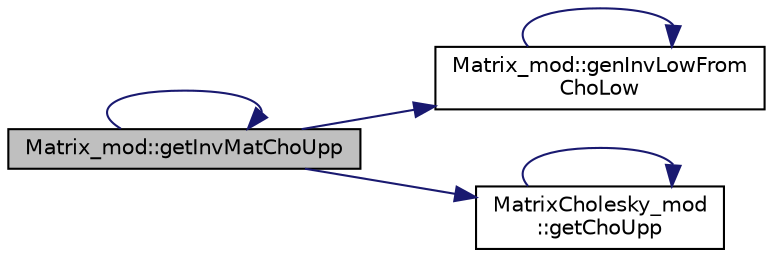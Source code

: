 digraph "Matrix_mod::getInvMatChoUpp"
{
 // LATEX_PDF_SIZE
  edge [fontname="Helvetica",fontsize="10",labelfontname="Helvetica",labelfontsize="10"];
  node [fontname="Helvetica",fontsize="10",shape=record];
  rankdir="LR";
  Node1 [label="Matrix_mod::getInvMatChoUpp",height=0.2,width=0.4,color="black", fillcolor="grey75", style="filled", fontcolor="black",tooltip="Return the upper-triangle of the inverse of a Cholesky factorization specified by its lower-triangle ..."];
  Node1 -> Node2 [color="midnightblue",fontsize="10",style="solid"];
  Node2 [label="Matrix_mod::genInvLowFrom\lChoLow",height=0.2,width=0.4,color="black", fillcolor="white", style="filled",URL="$namespaceMatrix__mod.html#a76ec4b86aea74261b244135e13fac1a9",tooltip="Generate the lower-triangle and diagonals of the inverse matrix of a symmetric-positive-definite matr..."];
  Node2 -> Node2 [color="midnightblue",fontsize="10",style="solid"];
  Node1 -> Node3 [color="midnightblue",fontsize="10",style="solid"];
  Node3 [label="MatrixCholesky_mod\l::getChoUpp",height=0.2,width=0.4,color="black", fillcolor="white", style="filled",URL="$namespaceMatrixCholesky__mod.html#ad9cf5eff8d3870f642e010506b3aa2f4",tooltip="Return the Cholesky factorization of the input positive-definite matrix."];
  Node3 -> Node3 [color="midnightblue",fontsize="10",style="solid"];
  Node1 -> Node1 [color="midnightblue",fontsize="10",style="solid"];
}

